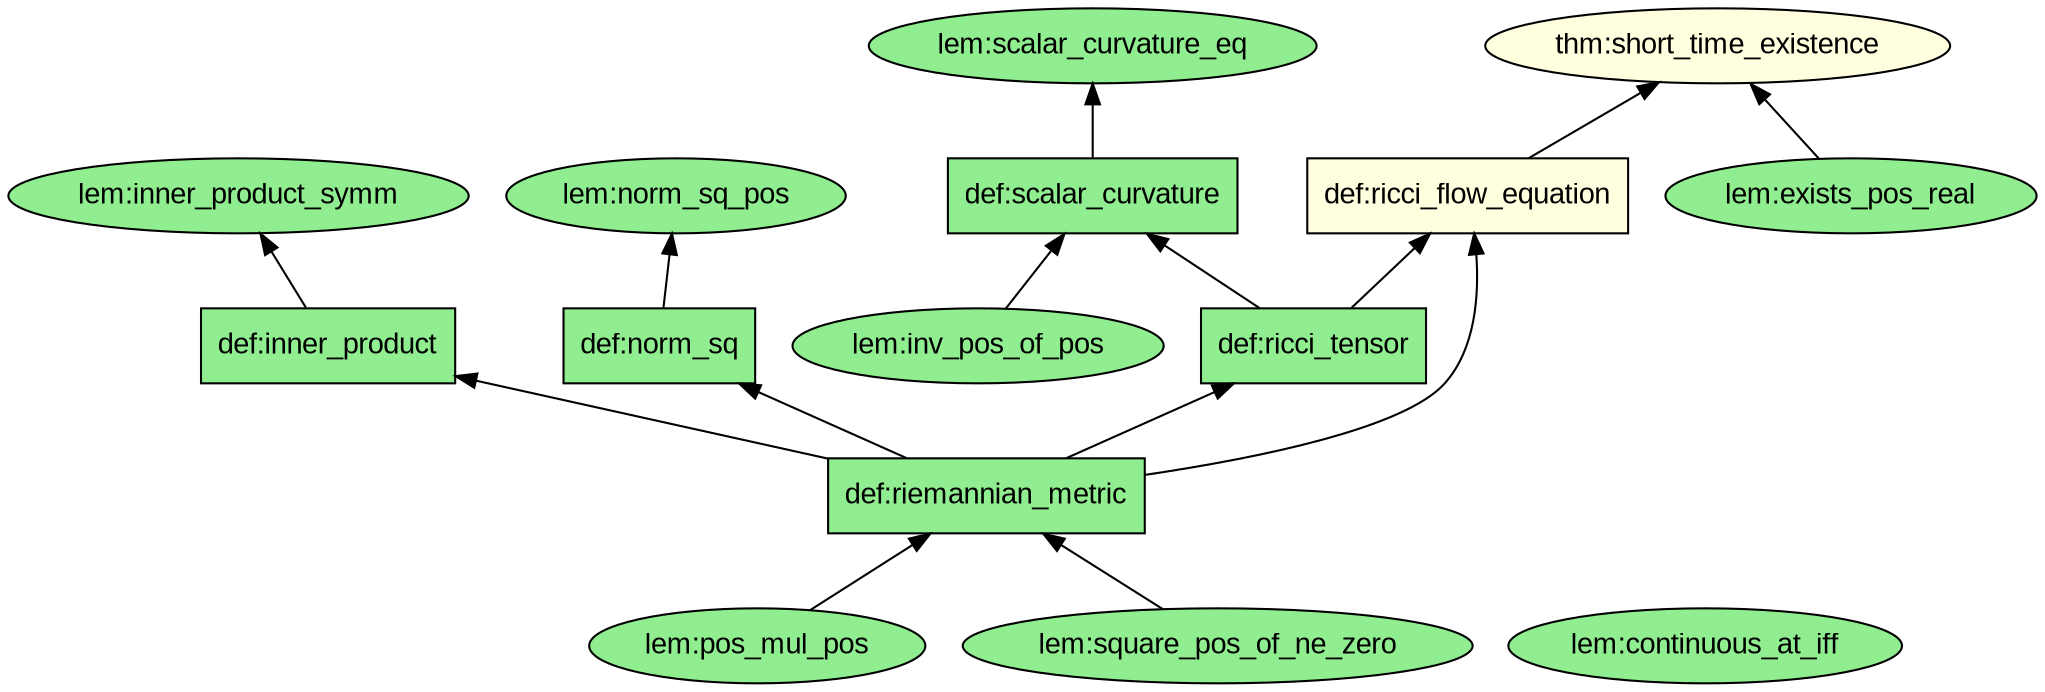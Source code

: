 digraph dependencies {
  rankdir=BT;
  node [fontname="Arial"];

  "lem:pos_mul_pos" [shape=ellipse, style=filled, fillcolor=lightgreen, label="lem:pos\_mul\_pos"];
  "lem:square_pos_of_ne_zero" [shape=ellipse, style=filled, fillcolor=lightgreen, label="lem:square\_pos\_of\_ne\_zero"];
  "lem:exists_pos_real" [shape=ellipse, style=filled, fillcolor=lightgreen, label="lem:exists\_pos\_real"];
  "lem:inv_pos_of_pos" [shape=ellipse, style=filled, fillcolor=lightgreen, label="lem:inv\_pos\_of\_pos"];
  "lem:continuous_at_iff" [shape=ellipse, style=filled, fillcolor=lightgreen, label="lem:continuous\_at\_iff"];
  "def:riemannian_metric" [shape=box, style=filled, fillcolor=lightgreen, label="def:riemannian\_metric"];
  "def:inner_product" [shape=box, style=filled, fillcolor=lightgreen, label="def:inner\_product"];
  "def:norm_sq" [shape=box, style=filled, fillcolor=lightgreen, label="def:norm\_sq"];
  "lem:inner_product_symm" [shape=ellipse, style=filled, fillcolor=lightgreen, label="lem:inner\_product\_symm"];
  "lem:norm_sq_pos" [shape=ellipse, style=filled, fillcolor=lightgreen, label="lem:norm\_sq\_pos"];
  "def:ricci_tensor" [shape=box, style=filled, fillcolor=lightgreen, label="def:ricci\_tensor"];
  "def:scalar_curvature" [shape=box, style=filled, fillcolor=lightgreen, label="def:scalar\_curvature"];
  "lem:scalar_curvature_eq" [shape=ellipse, style=filled, fillcolor=lightgreen, label="lem:scalar\_curvature\_eq"];
  "def:ricci_flow_equation" [shape=box, style=filled, fillcolor=lightyellow, label="def:ricci\_flow\_equation"];
  "thm:short_time_existence" [shape=ellipse, style=filled, fillcolor=lightyellow, label="thm:short\_time\_existence"];

  "lem:pos_mul_pos" -> "def:riemannian_metric";
  "lem:square_pos_of_ne_zero" -> "def:riemannian_metric";
  "def:riemannian_metric" -> "def:inner_product";
  "def:riemannian_metric" -> "def:norm_sq";
  "def:inner_product" -> "lem:inner_product_symm";
  "def:norm_sq" -> "lem:norm_sq_pos";
  "def:riemannian_metric" -> "def:ricci_tensor";
  "def:ricci_tensor" -> "def:scalar_curvature";
  "lem:inv_pos_of_pos" -> "def:scalar_curvature";
  "def:scalar_curvature" -> "lem:scalar_curvature_eq";
  "def:riemannian_metric" -> "def:ricci_flow_equation";
  "def:ricci_tensor" -> "def:ricci_flow_equation";
  "def:ricci_flow_equation" -> "thm:short_time_existence";
  "lem:exists_pos_real" -> "thm:short_time_existence";
}